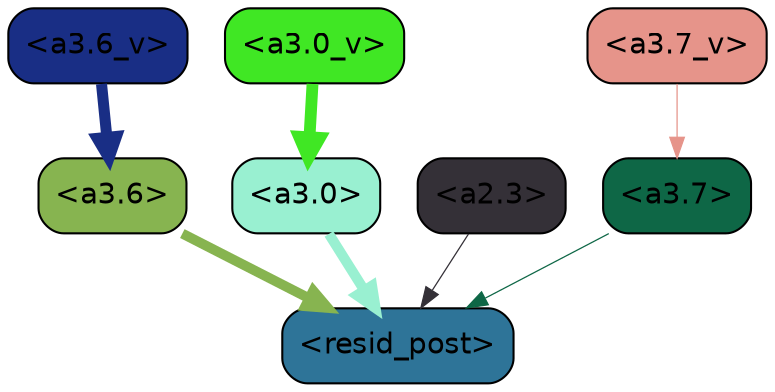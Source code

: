strict digraph "" {
	graph [bgcolor=transparent,
		layout=dot,
		overlap=false,
		splines=true
	];
	"<a3.7>"	[color=black,
		fillcolor="#0e6746",
		fontname=Helvetica,
		shape=box,
		style="filled, rounded"];
	"<resid_post>"	[color=black,
		fillcolor="#2e7498",
		fontname=Helvetica,
		shape=box,
		style="filled, rounded"];
	"<a3.7>" -> "<resid_post>"	[color="#0e6746",
		penwidth=0.6];
	"<a3.6>"	[color=black,
		fillcolor="#87b450",
		fontname=Helvetica,
		shape=box,
		style="filled, rounded"];
	"<a3.6>" -> "<resid_post>"	[color="#87b450",
		penwidth=4.7534414529800415];
	"<a3.0>"	[color=black,
		fillcolor="#99f0d1",
		fontname=Helvetica,
		shape=box,
		style="filled, rounded"];
	"<a3.0>" -> "<resid_post>"	[color="#99f0d1",
		penwidth=4.898576855659485];
	"<a2.3>"	[color=black,
		fillcolor="#343037",
		fontname=Helvetica,
		shape=box,
		style="filled, rounded"];
	"<a2.3>" -> "<resid_post>"	[color="#343037",
		penwidth=0.6];
	"<a3.7_v>"	[color=black,
		fillcolor="#e6948a",
		fontname=Helvetica,
		shape=box,
		style="filled, rounded"];
	"<a3.7_v>" -> "<a3.7>"	[color="#e6948a",
		penwidth=0.6];
	"<a3.6_v>"	[color=black,
		fillcolor="#192e85",
		fontname=Helvetica,
		shape=box,
		style="filled, rounded"];
	"<a3.6_v>" -> "<a3.6>"	[color="#192e85",
		penwidth=5.297133803367615];
	"<a3.0_v>"	[color=black,
		fillcolor="#40e724",
		fontname=Helvetica,
		shape=box,
		style="filled, rounded"];
	"<a3.0_v>" -> "<a3.0>"	[color="#40e724",
		penwidth=5.680712580680847];
}
